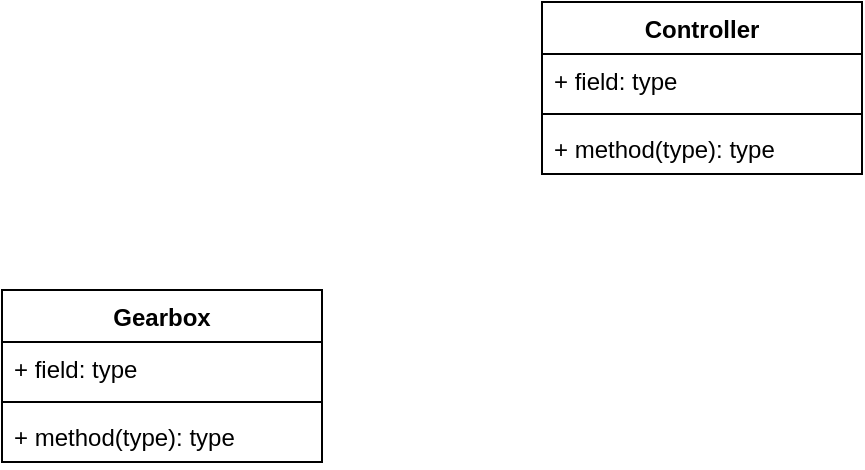 <mxfile version="21.1.5" type="github">
  <diagram name="Seite-1" id="t8VVKjZdm06gs9zgPmpw">
    <mxGraphModel dx="1002" dy="669" grid="1" gridSize="10" guides="1" tooltips="1" connect="1" arrows="1" fold="1" page="1" pageScale="1" pageWidth="827" pageHeight="1169" math="0" shadow="0">
      <root>
        <mxCell id="0" />
        <mxCell id="1" parent="0" />
        <mxCell id="SmQiaYpMMswTKZXNizIt-5" value="Controller" style="swimlane;fontStyle=1;align=center;verticalAlign=top;childLayout=stackLayout;horizontal=1;startSize=26;horizontalStack=0;resizeParent=1;resizeParentMax=0;resizeLast=0;collapsible=1;marginBottom=0;whiteSpace=wrap;html=1;" vertex="1" parent="1">
          <mxGeometry x="470" y="136" width="160" height="86" as="geometry" />
        </mxCell>
        <mxCell id="SmQiaYpMMswTKZXNizIt-6" value="+ field: type" style="text;strokeColor=none;fillColor=none;align=left;verticalAlign=top;spacingLeft=4;spacingRight=4;overflow=hidden;rotatable=0;points=[[0,0.5],[1,0.5]];portConstraint=eastwest;whiteSpace=wrap;html=1;" vertex="1" parent="SmQiaYpMMswTKZXNizIt-5">
          <mxGeometry y="26" width="160" height="26" as="geometry" />
        </mxCell>
        <mxCell id="SmQiaYpMMswTKZXNizIt-7" value="" style="line;strokeWidth=1;fillColor=none;align=left;verticalAlign=middle;spacingTop=-1;spacingLeft=3;spacingRight=3;rotatable=0;labelPosition=right;points=[];portConstraint=eastwest;strokeColor=inherit;" vertex="1" parent="SmQiaYpMMswTKZXNizIt-5">
          <mxGeometry y="52" width="160" height="8" as="geometry" />
        </mxCell>
        <mxCell id="SmQiaYpMMswTKZXNizIt-8" value="+ method(type): type" style="text;strokeColor=none;fillColor=none;align=left;verticalAlign=top;spacingLeft=4;spacingRight=4;overflow=hidden;rotatable=0;points=[[0,0.5],[1,0.5]];portConstraint=eastwest;whiteSpace=wrap;html=1;" vertex="1" parent="SmQiaYpMMswTKZXNizIt-5">
          <mxGeometry y="60" width="160" height="26" as="geometry" />
        </mxCell>
        <mxCell id="SmQiaYpMMswTKZXNizIt-10" value="Gearbox" style="swimlane;fontStyle=1;align=center;verticalAlign=top;childLayout=stackLayout;horizontal=1;startSize=26;horizontalStack=0;resizeParent=1;resizeParentMax=0;resizeLast=0;collapsible=1;marginBottom=0;whiteSpace=wrap;html=1;" vertex="1" parent="1">
          <mxGeometry x="200" y="280" width="160" height="86" as="geometry" />
        </mxCell>
        <mxCell id="SmQiaYpMMswTKZXNizIt-11" value="+ field: type" style="text;strokeColor=none;fillColor=none;align=left;verticalAlign=top;spacingLeft=4;spacingRight=4;overflow=hidden;rotatable=0;points=[[0,0.5],[1,0.5]];portConstraint=eastwest;whiteSpace=wrap;html=1;" vertex="1" parent="SmQiaYpMMswTKZXNizIt-10">
          <mxGeometry y="26" width="160" height="26" as="geometry" />
        </mxCell>
        <mxCell id="SmQiaYpMMswTKZXNizIt-12" value="" style="line;strokeWidth=1;fillColor=none;align=left;verticalAlign=middle;spacingTop=-1;spacingLeft=3;spacingRight=3;rotatable=0;labelPosition=right;points=[];portConstraint=eastwest;strokeColor=inherit;" vertex="1" parent="SmQiaYpMMswTKZXNizIt-10">
          <mxGeometry y="52" width="160" height="8" as="geometry" />
        </mxCell>
        <mxCell id="SmQiaYpMMswTKZXNizIt-13" value="+ method(type): type" style="text;strokeColor=none;fillColor=none;align=left;verticalAlign=top;spacingLeft=4;spacingRight=4;overflow=hidden;rotatable=0;points=[[0,0.5],[1,0.5]];portConstraint=eastwest;whiteSpace=wrap;html=1;" vertex="1" parent="SmQiaYpMMswTKZXNizIt-10">
          <mxGeometry y="60" width="160" height="26" as="geometry" />
        </mxCell>
      </root>
    </mxGraphModel>
  </diagram>
</mxfile>
